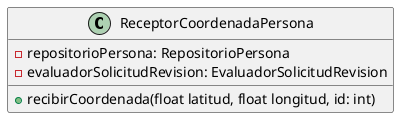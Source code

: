 @startuml
'https://plantuml.com/class-diagram

    class ReceptorCoordenadaPersona {
        - repositorioPersona: RepositorioPersona
        - evaluadorSolicitudRevision: EvaluadorSolicitudRevision
        + recibirCoordenada(float latitud, float longitud, id: int)
    }

@enduml